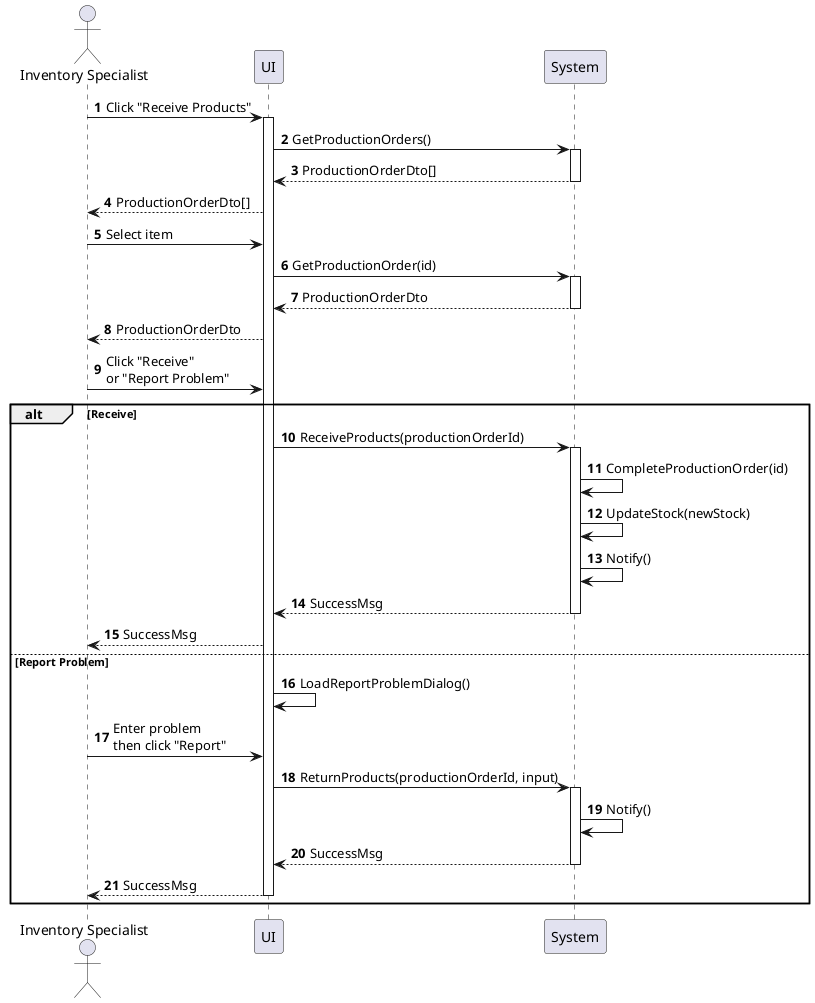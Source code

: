 @startuml inventory-product-receive
autonumber

actor "Inventory Specialist" as a
participant UI as f
participant System as b

a -> f : Click "Receive Products"
activate f
f -> b : GetProductionOrders()
activate b
return ProductionOrderDto[]
f --> a : ProductionOrderDto[]
a -> f : Select item
f -> b : GetProductionOrder(id)
activate b
return ProductionOrderDto
f --> a : ProductionOrderDto
a -> f : Click "Receive"\nor "Report Problem"

alt Receive
    f -> b : ReceiveProducts(productionOrderId)
    activate b
    b -> b : CompleteProductionOrder(id)
    b -> b : UpdateStock(newStock)
    b -> b : Notify()
    return SuccessMsg
    f --> a : SuccessMsg
else Report Problem
    f -> f : LoadReportProblemDialog()
    a -> f : Enter problem\nthen click "Report"
    f -> b : ReturnProducts(productionOrderId, input)
    activate b
    b -> b : Notify()
    return SuccessMsg
    f --> a : SuccessMsg
    deactivate f
end
@enduml